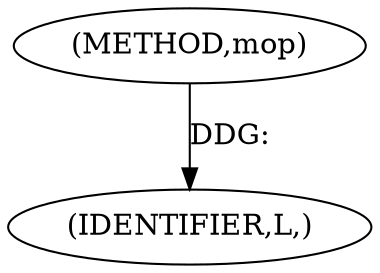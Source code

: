 digraph "mop" {  
"1000123" [label = "(METHOD,mop)" ]
"1000125" [label = "(IDENTIFIER,L,)" ]
  "1000123" -> "1000125"  [ label = "DDG: "] 
}
